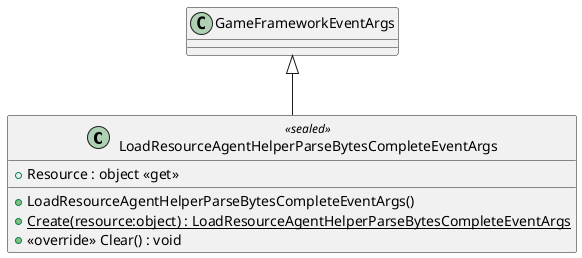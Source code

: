 @startuml
class LoadResourceAgentHelperParseBytesCompleteEventArgs <<sealed>> {
    + LoadResourceAgentHelperParseBytesCompleteEventArgs()
    + Resource : object <<get>>
    + {static} Create(resource:object) : LoadResourceAgentHelperParseBytesCompleteEventArgs
    + <<override>> Clear() : void
}
GameFrameworkEventArgs <|-- LoadResourceAgentHelperParseBytesCompleteEventArgs
@enduml
